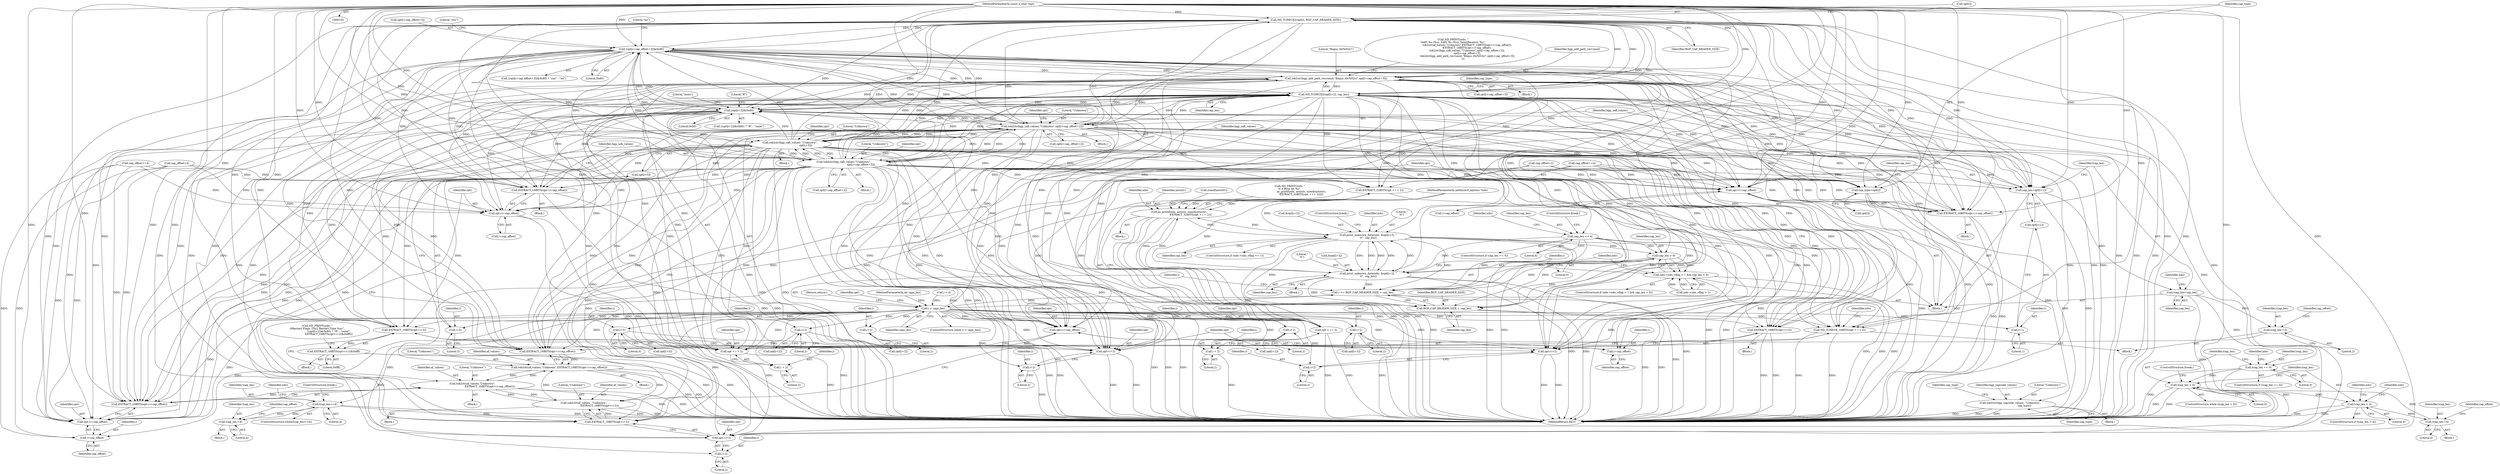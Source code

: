 digraph "0_tcpdump_86326e880d31b328a151d45348c35220baa9a1ff@array" {
"1000121" [label="(Call,ND_TCHECK2(opt[i], BGP_CAP_HEADER_SIZE))"];
"1000105" [label="(MethodParameterIn,const u_char *opt)"];
"1000286" [label="(Call,(opt[i+cap_offset+3])&0x80)"];
"1000400" [label="(Call,tok2str(bgp_add_path_recvsend,\"Bogus (0x%02x)\",opt[i+cap_offset+3]))"];
"1000154" [label="(Call,ND_TCHECK2(opt[i+2], cap_len))"];
"1000216" [label="(Call,(opt[i+2])&0x80)"];
"1000188" [label="(Call,tok2str(bgp_safi_values, \"Unknown\",\n                                      opt[i+5]))"];
"1000382" [label="(Call,tok2str(bgp_safi_values,\"Unknown\",opt[i+cap_offset+2]))"];
"1000267" [label="(Call,tok2str(bgp_safi_values,\"Unknown\",\n                                          opt[i+cap_offset+2]))"];
"1000121" [label="(Call,ND_TCHECK2(opt[i], BGP_CAP_HEADER_SIZE))"];
"1000131" [label="(Call,cap_len=opt[i+1])"];
"1000126" [label="(Call,cap_type=opt[i])"];
"1000147" [label="(Call,tok2str(bgp_capcode_values, \"Unknown\",\n                                  cap_type))"];
"1000138" [label="(Call,tcap_len=cap_len)"];
"1000233" [label="(Call,tcap_len-=2)"];
"1000240" [label="(Call,tcap_len>=4)"];
"1000297" [label="(Call,tcap_len-=4)"];
"1000335" [label="(Call,tcap_len == 0)"];
"1000345" [label="(Call,tcap_len > 0)"];
"1000350" [label="(Call,tcap_len < 4)"];
"1000410" [label="(Call,tcap_len-=4)"];
"1000203" [label="(Call,ND_TCHECK_16BITS(opt + i + 2))"];
"1000204" [label="(Call,opt + i + 2)"];
"1000226" [label="(Call,EXTRACT_16BITS(opt+i+2))"];
"1000225" [label="(Call,EXTRACT_16BITS(opt+i+2)&0xfff)"];
"1000227" [label="(Call,opt+i+2)"];
"1000253" [label="(Call,EXTRACT_16BITS(opt+i+cap_offset))"];
"1000250" [label="(Call,tok2str(af_values,\"Unknown\",\n                                          EXTRACT_16BITS(opt+i+cap_offset)))"];
"1000171" [label="(Call,tok2str(af_values, \"Unknown\",\n                                      EXTRACT_16BITS(opt+i+2)))"];
"1000365" [label="(Call,tok2str(af_values,\"Unknown\",EXTRACT_16BITS(opt+i+cap_offset)))"];
"1000254" [label="(Call,opt+i+cap_offset)"];
"1000260" [label="(Call,EXTRACT_16BITS(opt+i+cap_offset))"];
"1000261" [label="(Call,opt+i+cap_offset)"];
"1000174" [label="(Call,EXTRACT_16BITS(opt+i+2))"];
"1000175" [label="(Call,opt+i+2)"];
"1000181" [label="(Call,EXTRACT_16BITS(opt+i+2))"];
"1000182" [label="(Call,opt+i+2)"];
"1000323" [label="(Call,EXTRACT_32BITS(opt + i + 2))"];
"1000318" [label="(Call,as_printf(ndo, astostr, sizeof(astostr),\n                            EXTRACT_32BITS(opt + i + 2)))"];
"1000430" [label="(Call,print_unknown_data(ndo, &opt[i+2], \"\n\t\t\", cap_len))"];
"1000448" [label="(Call,cap_len > 0)"];
"1000442" [label="(Call,ndo->ndo_vflag > 1 && cap_len > 0)"];
"1000452" [label="(Call,print_unknown_data(ndo, &opt[i+2], \"\n\t\t\", cap_len))"];
"1000462" [label="(Call,i += BGP_CAP_HEADER_SIZE + cap_len)"];
"1000117" [label="(Call,i < caps_len)"];
"1000135" [label="(Call,i+1)"];
"1000157" [label="(Call,i+2)"];
"1000177" [label="(Call,i+2)"];
"1000184" [label="(Call,i+2)"];
"1000193" [label="(Call,i+5)"];
"1000198" [label="(Call,i+5)"];
"1000206" [label="(Call,i + 2)"];
"1000219" [label="(Call,i+2)"];
"1000229" [label="(Call,i+2)"];
"1000256" [label="(Call,i+cap_offset)"];
"1000324" [label="(Call,opt + i + 2)"];
"1000326" [label="(Call,i + 2)"];
"1000368" [label="(Call,EXTRACT_16BITS(opt+i+cap_offset))"];
"1000369" [label="(Call,opt+i+cap_offset)"];
"1000371" [label="(Call,i+cap_offset)"];
"1000435" [label="(Call,i+2)"];
"1000457" [label="(Call,i+2)"];
"1000464" [label="(Call,BGP_CAP_HEADER_SIZE + cap_len)"];
"1000375" [label="(Call,EXTRACT_16BITS(opt+i+cap_offset))"];
"1000376" [label="(Call,opt+i+cap_offset)"];
"1000309" [label="(Call,cap_len == 4)"];
"1000227" [label="(Call,opt+i+2)"];
"1000204" [label="(Call,opt + i + 2)"];
"1000224" [label="(Literal,\"none\")"];
"1000133" [label="(Call,opt[i+1])"];
"1000400" [label="(Call,tok2str(bgp_add_path_recvsend,\"Bogus (0x%02x)\",opt[i+cap_offset+3]))"];
"1000465" [label="(Identifier,BGP_CAP_HEADER_SIZE)"];
"1000177" [label="(Call,i+2)"];
"1000241" [label="(Identifier,tcap_len)"];
"1000438" [label="(Literal,\"\n\t\t\")"];
"1000385" [label="(Call,opt[i+cap_offset+2])"];
"1000226" [label="(Call,EXTRACT_16BITS(opt+i+2))"];
"1000359" [label="(Call,ND_PRINT((ndo, \"\n\t\tAFI %s (%u), SAFI %s (%u), Send/Receive: %s\",\n                                  tok2str(af_values,\"Unknown\",EXTRACT_16BITS(opt+i+cap_offset)),\n                                  EXTRACT_16BITS(opt+i+cap_offset),\n                                  tok2str(bgp_safi_values,\"Unknown\",opt[i+cap_offset+2]),\n                                  opt[i+cap_offset+2],\n                                  tok2str(bgp_add_path_recvsend,\"Bogus (0x%02x)\",opt[i+cap_offset+3])\n                        )))"];
"1000137" [label="(Literal,1)"];
"1000279" [label="(Identifier,opt)"];
"1000443" [label="(Call,ndo->ndo_vflag > 1)"];
"1000252" [label="(Literal,\"Unknown\")"];
"1000367" [label="(Literal,\"Unknown\")"];
"1000463" [label="(Identifier,i)"];
"1000416" [label="(ControlStructure,break;)"];
"1000203" [label="(Call,ND_TCHECK_16BITS(opt + i + 2))"];
"1000118" [label="(Identifier,i)"];
"1000458" [label="(Identifier,i)"];
"1000257" [label="(Identifier,i)"];
"1000335" [label="(Call,tcap_len == 0)"];
"1000187" [label="(Block,)"];
"1000250" [label="(Call,tok2str(af_values,\"Unknown\",\n                                          EXTRACT_16BITS(opt+i+cap_offset)))"];
"1000369" [label="(Call,opt+i+cap_offset)"];
"1000442" [label="(Call,ndo->ndo_vflag > 1 && cap_len > 0)"];
"1000127" [label="(Identifier,cap_type)"];
"1000183" [label="(Identifier,opt)"];
"1000364" [label="(Block,)"];
"1000375" [label="(Call,EXTRACT_16BITS(opt+i+cap_offset))"];
"1000233" [label="(Call,tcap_len-=2)"];
"1000301" [label="(Identifier,cap_offset)"];
"1000135" [label="(Call,i+1)"];
"1000432" [label="(Call,&opt[i+2])"];
"1000473" [label="(MethodReturn,RET)"];
"1000260" [label="(Call,EXTRACT_16BITS(opt+i+cap_offset))"];
"1000139" [label="(Identifier,tcap_len)"];
"1000175" [label="(Call,opt+i+2)"];
"1000371" [label="(Call,i+cap_offset)"];
"1000298" [label="(Identifier,tcap_len)"];
"1000180" [label="(Block,)"];
"1000297" [label="(Call,tcap_len-=4)"];
"1000450" [label="(Literal,0)"];
"1000132" [label="(Identifier,cap_len)"];
"1000268" [label="(Identifier,bgp_safi_values)"];
"1000325" [label="(Identifier,opt)"];
"1000225" [label="(Call,EXTRACT_16BITS(opt+i+2)&0xfff)"];
"1000308" [label="(ControlStructure,if (cap_len == 4))"];
"1000188" [label="(Call,tok2str(bgp_safi_values, \"Unknown\",\n                                      opt[i+5]))"];
"1000172" [label="(Identifier,af_values)"];
"1000246" [label="(Identifier,ndo)"];
"1000179" [label="(Literal,2)"];
"1000181" [label="(Call,EXTRACT_16BITS(opt+i+2))"];
"1000131" [label="(Call,cap_len=opt[i+1])"];
"1000222" [label="(Literal,0x80)"];
"1000270" [label="(Call,opt[i+cap_offset+2])"];
"1000316" [label="(Block,)"];
"1000185" [label="(Identifier,i)"];
"1000199" [label="(Identifier,i)"];
"1000460" [label="(Literal,\"\n\t\t\")"];
"1000209" [label="(Call,ND_PRINT((ndo, \"\n\t\tRestart Flags: [%s], Restart Time %us\",\n                            ((opt[i+2])&0x80) ? \"R\" : \"none\",\n                            EXTRACT_16BITS(opt+i+2)&0xfff)))"];
"1000361" [label="(Identifier,ndo)"];
"1000173" [label="(Literal,\"Unknown\")"];
"1000116" [label="(ControlStructure,while (i < caps_len))"];
"1000299" [label="(Literal,4)"];
"1000258" [label="(Identifier,cap_offset)"];
"1000194" [label="(Identifier,i)"];
"1000336" [label="(Identifier,tcap_len)"];
"1000366" [label="(Identifier,af_values)"];
"1000329" [label="(ControlStructure,break;)"];
"1000324" [label="(Call,opt + i + 2)"];
"1000123" [label="(Identifier,opt)"];
"1000286" [label="(Call,(opt[i+cap_offset+3])&0x80)"];
"1000152" [label="(Identifier,cap_type)"];
"1000253" [label="(Call,EXTRACT_16BITS(opt+i+cap_offset))"];
"1000424" [label="(ControlStructure,if (ndo->ndo_vflag <= 1))"];
"1000381" [label="(Block,)"];
"1000433" [label="(Call,opt[i+2])"];
"1000119" [label="(Identifier,caps_len)"];
"1000230" [label="(Identifier,i)"];
"1000439" [label="(Identifier,cap_len)"];
"1000191" [label="(Call,opt[i+5])"];
"1000120" [label="(Block,)"];
"1000261" [label="(Call,opt+i+cap_offset)"];
"1000105" [label="(MethodParameterIn,const u_char *opt)"];
"1000162" [label="(Identifier,cap_type)"];
"1000140" [label="(Identifier,cap_len)"];
"1000198" [label="(Call,i+5)"];
"1000159" [label="(Literal,2)"];
"1000217" [label="(Call,opt[i+2])"];
"1000327" [label="(Identifier,i)"];
"1000138" [label="(Call,tcap_len=cap_len)"];
"1000157" [label="(Call,i+2)"];
"1000392" [label="(Block,)"];
"1000341" [label="(Identifier,ndo)"];
"1000410" [label="(Call,tcap_len-=4)"];
"1000229" [label="(Call,i+2)"];
"1000345" [label="(Call,tcap_len > 0)"];
"1000259" [label="(Block,)"];
"1000117" [label="(Call,i < caps_len)"];
"1000189" [label="(Identifier,bgp_safi_values)"];
"1000376" [label="(Call,opt+i+cap_offset)"];
"1000382" [label="(Call,tok2str(bgp_safi_values,\"Unknown\",opt[i+cap_offset+2]))"];
"1000384" [label="(Literal,\"Unknown\")"];
"1000235" [label="(Literal,2)"];
"1000323" [label="(Call,EXTRACT_32BITS(opt + i + 2))"];
"1000352" [label="(Literal,4)"];
"1000242" [label="(Literal,4)"];
"1000326" [label="(Call,i + 2)"];
"1000437" [label="(Literal,2)"];
"1000148" [label="(Identifier,bgp_capcode_values)"];
"1000228" [label="(Identifier,opt)"];
"1000350" [label="(Call,tcap_len < 4)"];
"1000287" [label="(Call,opt[i+cap_offset+3])"];
"1000303" [label="(ControlStructure,break;)"];
"1000412" [label="(Literal,4)"];
"1000232" [label="(Literal,0xfff)"];
"1000154" [label="(Call,ND_TCHECK2(opt[i+2], cap_len))"];
"1000300" [label="(Call,cap_offset+=4)"];
"1000448" [label="(Call,cap_len > 0)"];
"1000334" [label="(ControlStructure,if (tcap_len == 0))"];
"1000216" [label="(Call,(opt[i+2])&0x80)"];
"1000451" [label="(Block,)"];
"1000104" [label="(MethodParameterIn,netdissect_options *ndo)"];
"1000459" [label="(Literal,2)"];
"1000263" [label="(Call,i+cap_offset)"];
"1000143" [label="(Identifier,ndo)"];
"1000190" [label="(Literal,\"Unknown\")"];
"1000267" [label="(Call,tok2str(bgp_safi_values,\"Unknown\",\n                                          opt[i+cap_offset+2]))"];
"1000452" [label="(Call,print_unknown_data(ndo, &opt[i+2], \"\n\t\t\", cap_len))"];
"1000440" [label="(ControlStructure,break;)"];
"1000254" [label="(Call,opt+i+cap_offset)"];
"1000455" [label="(Call,opt[i+2])"];
"1000461" [label="(Identifier,cap_len)"];
"1000285" [label="(Call,((opt[i+cap_offset+3])&0x80) ? \"yes\" : \"no\")"];
"1000200" [label="(Literal,5)"];
"1000186" [label="(Literal,2)"];
"1000184" [label="(Call,i+2)"];
"1000411" [label="(Identifier,tcap_len)"];
"1000309" [label="(Call,cap_len == 4)"];
"1000435" [label="(Call,i+2)"];
"1000383" [label="(Identifier,bgp_safi_values)"];
"1000195" [label="(Literal,5)"];
"1000155" [label="(Call,opt[i+2])"];
"1000337" [label="(Literal,0)"];
"1000377" [label="(Identifier,opt)"];
"1000269" [label="(Literal,\"Unknown\")"];
"1000266" [label="(Block,)"];
"1000240" [label="(Call,tcap_len>=4)"];
"1000344" [label="(ControlStructure,while (tcap_len > 0))"];
"1000234" [label="(Identifier,tcap_len)"];
"1000211" [label="(Identifier,ndo)"];
"1000441" [label="(ControlStructure,if (ndo->ndo_vflag > 1 && cap_len > 0))"];
"1000315" [label="(Identifier,ndo)"];
"1000197" [label="(Identifier,opt)"];
"1000126" [label="(Call,cap_type=opt[i])"];
"1000374" [label="(Block,)"];
"1000318" [label="(Call,as_printf(ndo, astostr, sizeof(astostr),\n                            EXTRACT_32BITS(opt + i + 2)))"];
"1000176" [label="(Identifier,opt)"];
"1000431" [label="(Identifier,ndo)"];
"1000170" [label="(Block,)"];
"1000146" [label="(Block,)"];
"1000121" [label="(Call,ND_TCHECK2(opt[i], BGP_CAP_HEADER_SIZE))"];
"1000351" [label="(Identifier,tcap_len)"];
"1000346" [label="(Identifier,tcap_len)"];
"1000158" [label="(Identifier,i)"];
"1000196" [label="(Call,opt[i+5])"];
"1000349" [label="(ControlStructure,if (tcap_len < 4))"];
"1000149" [label="(Literal,\"Unknown\")"];
"1000163" [label="(Block,)"];
"1000223" [label="(Literal,\"R\")"];
"1000365" [label="(Call,tok2str(af_values,\"Unknown\",EXTRACT_16BITS(opt+i+cap_offset)))"];
"1000122" [label="(Call,opt[i])"];
"1000401" [label="(Identifier,bgp_add_path_recvsend)"];
"1000467" [label="(Return,return;)"];
"1000394" [label="(Identifier,opt)"];
"1000147" [label="(Call,tok2str(bgp_capcode_values, \"Unknown\",\n                                  cap_type))"];
"1000193" [label="(Call,i+5)"];
"1000449" [label="(Identifier,cap_len)"];
"1000207" [label="(Identifier,i)"];
"1000347" [label="(Literal,0)"];
"1000414" [label="(Identifier,cap_offset)"];
"1000262" [label="(Identifier,opt)"];
"1000320" [label="(Identifier,astostr)"];
"1000255" [label="(Identifier,opt)"];
"1000294" [label="(Literal,0x80)"];
"1000464" [label="(Call,BGP_CAP_HEADER_SIZE + cap_len)"];
"1000378" [label="(Call,i+cap_offset)"];
"1000239" [label="(ControlStructure,while(tcap_len>=4))"];
"1000128" [label="(Call,opt[i])"];
"1000348" [label="(Block,)"];
"1000321" [label="(Call,sizeof(astostr))"];
"1000372" [label="(Identifier,i)"];
"1000220" [label="(Identifier,i)"];
"1000150" [label="(Identifier,cap_type)"];
"1000454" [label="(Call,&opt[i+2])"];
"1000313" [label="(Call,ND_PRINT((ndo, \"\n\t\t 4 Byte AS %s\",\n                            as_printf(ndo, astostr, sizeof(astostr),\n                            EXTRACT_32BITS(opt + i + 2)))))"];
"1000436" [label="(Identifier,i)"];
"1000368" [label="(Call,EXTRACT_16BITS(opt+i+cap_offset))"];
"1000295" [label="(Literal,\"yes\")"];
"1000296" [label="(Literal,\"no\")"];
"1000125" [label="(Identifier,BGP_CAP_HEADER_SIZE)"];
"1000182" [label="(Call,opt+i+2)"];
"1000174" [label="(Call,EXTRACT_16BITS(opt+i+2))"];
"1000251" [label="(Identifier,af_values)"];
"1000256" [label="(Call,i+cap_offset)"];
"1000453" [label="(Identifier,ndo)"];
"1000219" [label="(Call,i+2)"];
"1000171" [label="(Call,tok2str(af_values, \"Unknown\",\n                                      EXTRACT_16BITS(opt+i+2)))"];
"1000214" [label="(Block,)"];
"1000311" [label="(Literal,4)"];
"1000457" [label="(Call,i+2)"];
"1000178" [label="(Identifier,i)"];
"1000205" [label="(Identifier,opt)"];
"1000402" [label="(Literal,\"Bogus (0x%02x)\")"];
"1000236" [label="(Call,cap_offset=4)"];
"1000328" [label="(Literal,2)"];
"1000249" [label="(Block,)"];
"1000466" [label="(Identifier,cap_len)"];
"1000370" [label="(Identifier,opt)"];
"1000413" [label="(Call,cap_offset+=4)"];
"1000106" [label="(MethodParameterIn,int caps_len)"];
"1000356" [label="(Identifier,ndo)"];
"1000221" [label="(Literal,2)"];
"1000231" [label="(Literal,2)"];
"1000373" [label="(Identifier,cap_offset)"];
"1000215" [label="(Call,((opt[i+2])&0x80) ? \"R\" : \"none\")"];
"1000237" [label="(Identifier,cap_offset)"];
"1000206" [label="(Call,i + 2)"];
"1000319" [label="(Identifier,ndo)"];
"1000331" [label="(Call,cap_offset=2)"];
"1000113" [label="(Call,i = 0)"];
"1000243" [label="(Block,)"];
"1000430" [label="(Call,print_unknown_data(ndo, &opt[i+2], \"\n\t\t\", cap_len))"];
"1000208" [label="(Literal,2)"];
"1000160" [label="(Identifier,cap_len)"];
"1000462" [label="(Call,i += BGP_CAP_HEADER_SIZE + cap_len)"];
"1000403" [label="(Call,opt[i+cap_offset+3])"];
"1000310" [label="(Identifier,cap_len)"];
"1000136" [label="(Identifier,i)"];
"1000121" -> "1000120"  [label="AST: "];
"1000121" -> "1000125"  [label="CFG: "];
"1000122" -> "1000121"  [label="AST: "];
"1000125" -> "1000121"  [label="AST: "];
"1000127" -> "1000121"  [label="CFG: "];
"1000121" -> "1000473"  [label="DDG: "];
"1000121" -> "1000473"  [label="DDG: "];
"1000105" -> "1000121"  [label="DDG: "];
"1000286" -> "1000121"  [label="DDG: "];
"1000154" -> "1000121"  [label="DDG: "];
"1000400" -> "1000121"  [label="DDG: "];
"1000188" -> "1000121"  [label="DDG: "];
"1000267" -> "1000121"  [label="DDG: "];
"1000382" -> "1000121"  [label="DDG: "];
"1000216" -> "1000121"  [label="DDG: "];
"1000121" -> "1000126"  [label="DDG: "];
"1000121" -> "1000131"  [label="DDG: "];
"1000121" -> "1000154"  [label="DDG: "];
"1000121" -> "1000203"  [label="DDG: "];
"1000121" -> "1000204"  [label="DDG: "];
"1000121" -> "1000216"  [label="DDG: "];
"1000121" -> "1000226"  [label="DDG: "];
"1000121" -> "1000227"  [label="DDG: "];
"1000121" -> "1000253"  [label="DDG: "];
"1000121" -> "1000254"  [label="DDG: "];
"1000121" -> "1000260"  [label="DDG: "];
"1000121" -> "1000261"  [label="DDG: "];
"1000121" -> "1000267"  [label="DDG: "];
"1000121" -> "1000286"  [label="DDG: "];
"1000121" -> "1000368"  [label="DDG: "];
"1000121" -> "1000369"  [label="DDG: "];
"1000121" -> "1000375"  [label="DDG: "];
"1000121" -> "1000376"  [label="DDG: "];
"1000121" -> "1000382"  [label="DDG: "];
"1000121" -> "1000400"  [label="DDG: "];
"1000121" -> "1000462"  [label="DDG: "];
"1000121" -> "1000464"  [label="DDG: "];
"1000105" -> "1000103"  [label="AST: "];
"1000105" -> "1000473"  [label="DDG: "];
"1000105" -> "1000126"  [label="DDG: "];
"1000105" -> "1000131"  [label="DDG: "];
"1000105" -> "1000154"  [label="DDG: "];
"1000105" -> "1000174"  [label="DDG: "];
"1000105" -> "1000175"  [label="DDG: "];
"1000105" -> "1000181"  [label="DDG: "];
"1000105" -> "1000182"  [label="DDG: "];
"1000105" -> "1000188"  [label="DDG: "];
"1000105" -> "1000203"  [label="DDG: "];
"1000105" -> "1000204"  [label="DDG: "];
"1000105" -> "1000216"  [label="DDG: "];
"1000105" -> "1000226"  [label="DDG: "];
"1000105" -> "1000227"  [label="DDG: "];
"1000105" -> "1000253"  [label="DDG: "];
"1000105" -> "1000254"  [label="DDG: "];
"1000105" -> "1000260"  [label="DDG: "];
"1000105" -> "1000261"  [label="DDG: "];
"1000105" -> "1000267"  [label="DDG: "];
"1000105" -> "1000286"  [label="DDG: "];
"1000105" -> "1000323"  [label="DDG: "];
"1000105" -> "1000324"  [label="DDG: "];
"1000105" -> "1000368"  [label="DDG: "];
"1000105" -> "1000369"  [label="DDG: "];
"1000105" -> "1000375"  [label="DDG: "];
"1000105" -> "1000376"  [label="DDG: "];
"1000105" -> "1000382"  [label="DDG: "];
"1000105" -> "1000400"  [label="DDG: "];
"1000286" -> "1000285"  [label="AST: "];
"1000286" -> "1000294"  [label="CFG: "];
"1000287" -> "1000286"  [label="AST: "];
"1000294" -> "1000286"  [label="AST: "];
"1000295" -> "1000286"  [label="CFG: "];
"1000296" -> "1000286"  [label="CFG: "];
"1000286" -> "1000473"  [label="DDG: "];
"1000286" -> "1000126"  [label="DDG: "];
"1000286" -> "1000131"  [label="DDG: "];
"1000286" -> "1000154"  [label="DDG: "];
"1000286" -> "1000174"  [label="DDG: "];
"1000286" -> "1000175"  [label="DDG: "];
"1000286" -> "1000181"  [label="DDG: "];
"1000286" -> "1000182"  [label="DDG: "];
"1000286" -> "1000188"  [label="DDG: "];
"1000286" -> "1000203"  [label="DDG: "];
"1000286" -> "1000204"  [label="DDG: "];
"1000286" -> "1000216"  [label="DDG: "];
"1000286" -> "1000226"  [label="DDG: "];
"1000286" -> "1000227"  [label="DDG: "];
"1000286" -> "1000253"  [label="DDG: "];
"1000286" -> "1000254"  [label="DDG: "];
"1000286" -> "1000260"  [label="DDG: "];
"1000286" -> "1000261"  [label="DDG: "];
"1000286" -> "1000267"  [label="DDG: "];
"1000400" -> "1000286"  [label="DDG: "];
"1000216" -> "1000286"  [label="DDG: "];
"1000188" -> "1000286"  [label="DDG: "];
"1000267" -> "1000286"  [label="DDG: "];
"1000382" -> "1000286"  [label="DDG: "];
"1000154" -> "1000286"  [label="DDG: "];
"1000286" -> "1000323"  [label="DDG: "];
"1000286" -> "1000324"  [label="DDG: "];
"1000286" -> "1000368"  [label="DDG: "];
"1000286" -> "1000369"  [label="DDG: "];
"1000286" -> "1000375"  [label="DDG: "];
"1000286" -> "1000376"  [label="DDG: "];
"1000286" -> "1000382"  [label="DDG: "];
"1000286" -> "1000400"  [label="DDG: "];
"1000400" -> "1000392"  [label="AST: "];
"1000400" -> "1000403"  [label="CFG: "];
"1000401" -> "1000400"  [label="AST: "];
"1000402" -> "1000400"  [label="AST: "];
"1000403" -> "1000400"  [label="AST: "];
"1000359" -> "1000400"  [label="CFG: "];
"1000400" -> "1000473"  [label="DDG: "];
"1000400" -> "1000473"  [label="DDG: "];
"1000400" -> "1000473"  [label="DDG: "];
"1000400" -> "1000126"  [label="DDG: "];
"1000400" -> "1000131"  [label="DDG: "];
"1000400" -> "1000154"  [label="DDG: "];
"1000400" -> "1000174"  [label="DDG: "];
"1000400" -> "1000175"  [label="DDG: "];
"1000400" -> "1000181"  [label="DDG: "];
"1000400" -> "1000182"  [label="DDG: "];
"1000400" -> "1000188"  [label="DDG: "];
"1000400" -> "1000203"  [label="DDG: "];
"1000400" -> "1000204"  [label="DDG: "];
"1000400" -> "1000216"  [label="DDG: "];
"1000400" -> "1000226"  [label="DDG: "];
"1000400" -> "1000227"  [label="DDG: "];
"1000400" -> "1000253"  [label="DDG: "];
"1000400" -> "1000254"  [label="DDG: "];
"1000400" -> "1000260"  [label="DDG: "];
"1000400" -> "1000261"  [label="DDG: "];
"1000400" -> "1000267"  [label="DDG: "];
"1000400" -> "1000323"  [label="DDG: "];
"1000400" -> "1000324"  [label="DDG: "];
"1000400" -> "1000368"  [label="DDG: "];
"1000400" -> "1000369"  [label="DDG: "];
"1000400" -> "1000375"  [label="DDG: "];
"1000400" -> "1000376"  [label="DDG: "];
"1000400" -> "1000382"  [label="DDG: "];
"1000154" -> "1000400"  [label="DDG: "];
"1000188" -> "1000400"  [label="DDG: "];
"1000267" -> "1000400"  [label="DDG: "];
"1000382" -> "1000400"  [label="DDG: "];
"1000216" -> "1000400"  [label="DDG: "];
"1000154" -> "1000120"  [label="AST: "];
"1000154" -> "1000160"  [label="CFG: "];
"1000155" -> "1000154"  [label="AST: "];
"1000160" -> "1000154"  [label="AST: "];
"1000162" -> "1000154"  [label="CFG: "];
"1000154" -> "1000473"  [label="DDG: "];
"1000154" -> "1000473"  [label="DDG: "];
"1000154" -> "1000473"  [label="DDG: "];
"1000154" -> "1000126"  [label="DDG: "];
"1000154" -> "1000131"  [label="DDG: "];
"1000216" -> "1000154"  [label="DDG: "];
"1000188" -> "1000154"  [label="DDG: "];
"1000267" -> "1000154"  [label="DDG: "];
"1000382" -> "1000154"  [label="DDG: "];
"1000131" -> "1000154"  [label="DDG: "];
"1000154" -> "1000174"  [label="DDG: "];
"1000154" -> "1000175"  [label="DDG: "];
"1000154" -> "1000181"  [label="DDG: "];
"1000154" -> "1000182"  [label="DDG: "];
"1000154" -> "1000188"  [label="DDG: "];
"1000154" -> "1000203"  [label="DDG: "];
"1000154" -> "1000204"  [label="DDG: "];
"1000154" -> "1000216"  [label="DDG: "];
"1000154" -> "1000226"  [label="DDG: "];
"1000154" -> "1000227"  [label="DDG: "];
"1000154" -> "1000253"  [label="DDG: "];
"1000154" -> "1000254"  [label="DDG: "];
"1000154" -> "1000260"  [label="DDG: "];
"1000154" -> "1000261"  [label="DDG: "];
"1000154" -> "1000267"  [label="DDG: "];
"1000154" -> "1000309"  [label="DDG: "];
"1000154" -> "1000323"  [label="DDG: "];
"1000154" -> "1000324"  [label="DDG: "];
"1000154" -> "1000368"  [label="DDG: "];
"1000154" -> "1000369"  [label="DDG: "];
"1000154" -> "1000375"  [label="DDG: "];
"1000154" -> "1000376"  [label="DDG: "];
"1000154" -> "1000382"  [label="DDG: "];
"1000154" -> "1000430"  [label="DDG: "];
"1000154" -> "1000448"  [label="DDG: "];
"1000154" -> "1000452"  [label="DDG: "];
"1000154" -> "1000462"  [label="DDG: "];
"1000154" -> "1000464"  [label="DDG: "];
"1000216" -> "1000215"  [label="AST: "];
"1000216" -> "1000222"  [label="CFG: "];
"1000217" -> "1000216"  [label="AST: "];
"1000222" -> "1000216"  [label="AST: "];
"1000223" -> "1000216"  [label="CFG: "];
"1000224" -> "1000216"  [label="CFG: "];
"1000216" -> "1000473"  [label="DDG: "];
"1000216" -> "1000131"  [label="DDG: "];
"1000216" -> "1000203"  [label="DDG: "];
"1000216" -> "1000204"  [label="DDG: "];
"1000188" -> "1000216"  [label="DDG: "];
"1000267" -> "1000216"  [label="DDG: "];
"1000382" -> "1000216"  [label="DDG: "];
"1000216" -> "1000226"  [label="DDG: "];
"1000216" -> "1000227"  [label="DDG: "];
"1000216" -> "1000253"  [label="DDG: "];
"1000216" -> "1000254"  [label="DDG: "];
"1000216" -> "1000260"  [label="DDG: "];
"1000216" -> "1000261"  [label="DDG: "];
"1000216" -> "1000267"  [label="DDG: "];
"1000216" -> "1000368"  [label="DDG: "];
"1000216" -> "1000369"  [label="DDG: "];
"1000216" -> "1000375"  [label="DDG: "];
"1000216" -> "1000376"  [label="DDG: "];
"1000216" -> "1000382"  [label="DDG: "];
"1000188" -> "1000187"  [label="AST: "];
"1000188" -> "1000191"  [label="CFG: "];
"1000189" -> "1000188"  [label="AST: "];
"1000190" -> "1000188"  [label="AST: "];
"1000191" -> "1000188"  [label="AST: "];
"1000197" -> "1000188"  [label="CFG: "];
"1000188" -> "1000473"  [label="DDG: "];
"1000188" -> "1000473"  [label="DDG: "];
"1000188" -> "1000473"  [label="DDG: "];
"1000188" -> "1000126"  [label="DDG: "];
"1000188" -> "1000131"  [label="DDG: "];
"1000188" -> "1000174"  [label="DDG: "];
"1000188" -> "1000175"  [label="DDG: "];
"1000188" -> "1000181"  [label="DDG: "];
"1000188" -> "1000182"  [label="DDG: "];
"1000382" -> "1000188"  [label="DDG: "];
"1000382" -> "1000188"  [label="DDG: "];
"1000267" -> "1000188"  [label="DDG: "];
"1000267" -> "1000188"  [label="DDG: "];
"1000188" -> "1000203"  [label="DDG: "];
"1000188" -> "1000204"  [label="DDG: "];
"1000188" -> "1000226"  [label="DDG: "];
"1000188" -> "1000227"  [label="DDG: "];
"1000188" -> "1000253"  [label="DDG: "];
"1000188" -> "1000254"  [label="DDG: "];
"1000188" -> "1000260"  [label="DDG: "];
"1000188" -> "1000261"  [label="DDG: "];
"1000188" -> "1000267"  [label="DDG: "];
"1000188" -> "1000267"  [label="DDG: "];
"1000188" -> "1000323"  [label="DDG: "];
"1000188" -> "1000324"  [label="DDG: "];
"1000188" -> "1000368"  [label="DDG: "];
"1000188" -> "1000369"  [label="DDG: "];
"1000188" -> "1000375"  [label="DDG: "];
"1000188" -> "1000376"  [label="DDG: "];
"1000188" -> "1000382"  [label="DDG: "];
"1000188" -> "1000382"  [label="DDG: "];
"1000382" -> "1000381"  [label="AST: "];
"1000382" -> "1000385"  [label="CFG: "];
"1000383" -> "1000382"  [label="AST: "];
"1000384" -> "1000382"  [label="AST: "];
"1000385" -> "1000382"  [label="AST: "];
"1000394" -> "1000382"  [label="CFG: "];
"1000382" -> "1000473"  [label="DDG: "];
"1000382" -> "1000473"  [label="DDG: "];
"1000382" -> "1000473"  [label="DDG: "];
"1000382" -> "1000126"  [label="DDG: "];
"1000382" -> "1000131"  [label="DDG: "];
"1000382" -> "1000174"  [label="DDG: "];
"1000382" -> "1000175"  [label="DDG: "];
"1000382" -> "1000181"  [label="DDG: "];
"1000382" -> "1000182"  [label="DDG: "];
"1000382" -> "1000203"  [label="DDG: "];
"1000382" -> "1000204"  [label="DDG: "];
"1000382" -> "1000226"  [label="DDG: "];
"1000382" -> "1000227"  [label="DDG: "];
"1000382" -> "1000253"  [label="DDG: "];
"1000382" -> "1000254"  [label="DDG: "];
"1000382" -> "1000260"  [label="DDG: "];
"1000382" -> "1000261"  [label="DDG: "];
"1000382" -> "1000267"  [label="DDG: "];
"1000382" -> "1000267"  [label="DDG: "];
"1000382" -> "1000323"  [label="DDG: "];
"1000382" -> "1000324"  [label="DDG: "];
"1000382" -> "1000368"  [label="DDG: "];
"1000382" -> "1000369"  [label="DDG: "];
"1000382" -> "1000375"  [label="DDG: "];
"1000382" -> "1000376"  [label="DDG: "];
"1000267" -> "1000382"  [label="DDG: "];
"1000267" -> "1000382"  [label="DDG: "];
"1000267" -> "1000266"  [label="AST: "];
"1000267" -> "1000270"  [label="CFG: "];
"1000268" -> "1000267"  [label="AST: "];
"1000269" -> "1000267"  [label="AST: "];
"1000270" -> "1000267"  [label="AST: "];
"1000279" -> "1000267"  [label="CFG: "];
"1000267" -> "1000473"  [label="DDG: "];
"1000267" -> "1000473"  [label="DDG: "];
"1000267" -> "1000473"  [label="DDG: "];
"1000267" -> "1000126"  [label="DDG: "];
"1000267" -> "1000131"  [label="DDG: "];
"1000267" -> "1000174"  [label="DDG: "];
"1000267" -> "1000175"  [label="DDG: "];
"1000267" -> "1000181"  [label="DDG: "];
"1000267" -> "1000182"  [label="DDG: "];
"1000267" -> "1000203"  [label="DDG: "];
"1000267" -> "1000204"  [label="DDG: "];
"1000267" -> "1000226"  [label="DDG: "];
"1000267" -> "1000227"  [label="DDG: "];
"1000267" -> "1000253"  [label="DDG: "];
"1000267" -> "1000254"  [label="DDG: "];
"1000267" -> "1000260"  [label="DDG: "];
"1000267" -> "1000261"  [label="DDG: "];
"1000267" -> "1000323"  [label="DDG: "];
"1000267" -> "1000324"  [label="DDG: "];
"1000267" -> "1000368"  [label="DDG: "];
"1000267" -> "1000369"  [label="DDG: "];
"1000267" -> "1000375"  [label="DDG: "];
"1000267" -> "1000376"  [label="DDG: "];
"1000131" -> "1000120"  [label="AST: "];
"1000131" -> "1000133"  [label="CFG: "];
"1000132" -> "1000131"  [label="AST: "];
"1000133" -> "1000131"  [label="AST: "];
"1000139" -> "1000131"  [label="CFG: "];
"1000131" -> "1000473"  [label="DDG: "];
"1000131" -> "1000138"  [label="DDG: "];
"1000126" -> "1000120"  [label="AST: "];
"1000126" -> "1000128"  [label="CFG: "];
"1000127" -> "1000126"  [label="AST: "];
"1000128" -> "1000126"  [label="AST: "];
"1000132" -> "1000126"  [label="CFG: "];
"1000126" -> "1000473"  [label="DDG: "];
"1000126" -> "1000147"  [label="DDG: "];
"1000147" -> "1000146"  [label="AST: "];
"1000147" -> "1000150"  [label="CFG: "];
"1000148" -> "1000147"  [label="AST: "];
"1000149" -> "1000147"  [label="AST: "];
"1000150" -> "1000147"  [label="AST: "];
"1000152" -> "1000147"  [label="CFG: "];
"1000147" -> "1000473"  [label="DDG: "];
"1000147" -> "1000473"  [label="DDG: "];
"1000147" -> "1000473"  [label="DDG: "];
"1000138" -> "1000120"  [label="AST: "];
"1000138" -> "1000140"  [label="CFG: "];
"1000139" -> "1000138"  [label="AST: "];
"1000140" -> "1000138"  [label="AST: "];
"1000143" -> "1000138"  [label="CFG: "];
"1000138" -> "1000473"  [label="DDG: "];
"1000138" -> "1000233"  [label="DDG: "];
"1000138" -> "1000335"  [label="DDG: "];
"1000233" -> "1000163"  [label="AST: "];
"1000233" -> "1000235"  [label="CFG: "];
"1000234" -> "1000233"  [label="AST: "];
"1000235" -> "1000233"  [label="AST: "];
"1000237" -> "1000233"  [label="CFG: "];
"1000233" -> "1000240"  [label="DDG: "];
"1000240" -> "1000239"  [label="AST: "];
"1000240" -> "1000242"  [label="CFG: "];
"1000241" -> "1000240"  [label="AST: "];
"1000242" -> "1000240"  [label="AST: "];
"1000246" -> "1000240"  [label="CFG: "];
"1000303" -> "1000240"  [label="CFG: "];
"1000240" -> "1000473"  [label="DDG: "];
"1000240" -> "1000473"  [label="DDG: "];
"1000297" -> "1000240"  [label="DDG: "];
"1000240" -> "1000297"  [label="DDG: "];
"1000297" -> "1000243"  [label="AST: "];
"1000297" -> "1000299"  [label="CFG: "];
"1000298" -> "1000297"  [label="AST: "];
"1000299" -> "1000297"  [label="AST: "];
"1000301" -> "1000297"  [label="CFG: "];
"1000335" -> "1000334"  [label="AST: "];
"1000335" -> "1000337"  [label="CFG: "];
"1000336" -> "1000335"  [label="AST: "];
"1000337" -> "1000335"  [label="AST: "];
"1000341" -> "1000335"  [label="CFG: "];
"1000346" -> "1000335"  [label="CFG: "];
"1000335" -> "1000473"  [label="DDG: "];
"1000335" -> "1000473"  [label="DDG: "];
"1000335" -> "1000345"  [label="DDG: "];
"1000345" -> "1000344"  [label="AST: "];
"1000345" -> "1000347"  [label="CFG: "];
"1000346" -> "1000345"  [label="AST: "];
"1000347" -> "1000345"  [label="AST: "];
"1000351" -> "1000345"  [label="CFG: "];
"1000416" -> "1000345"  [label="CFG: "];
"1000345" -> "1000473"  [label="DDG: "];
"1000345" -> "1000473"  [label="DDG: "];
"1000410" -> "1000345"  [label="DDG: "];
"1000345" -> "1000350"  [label="DDG: "];
"1000350" -> "1000349"  [label="AST: "];
"1000350" -> "1000352"  [label="CFG: "];
"1000351" -> "1000350"  [label="AST: "];
"1000352" -> "1000350"  [label="AST: "];
"1000356" -> "1000350"  [label="CFG: "];
"1000361" -> "1000350"  [label="CFG: "];
"1000350" -> "1000473"  [label="DDG: "];
"1000350" -> "1000473"  [label="DDG: "];
"1000350" -> "1000410"  [label="DDG: "];
"1000410" -> "1000348"  [label="AST: "];
"1000410" -> "1000412"  [label="CFG: "];
"1000411" -> "1000410"  [label="AST: "];
"1000412" -> "1000410"  [label="AST: "];
"1000414" -> "1000410"  [label="CFG: "];
"1000203" -> "1000163"  [label="AST: "];
"1000203" -> "1000204"  [label="CFG: "];
"1000204" -> "1000203"  [label="AST: "];
"1000211" -> "1000203"  [label="CFG: "];
"1000203" -> "1000473"  [label="DDG: "];
"1000203" -> "1000473"  [label="DDG: "];
"1000117" -> "1000203"  [label="DDG: "];
"1000204" -> "1000206"  [label="CFG: "];
"1000205" -> "1000204"  [label="AST: "];
"1000206" -> "1000204"  [label="AST: "];
"1000204" -> "1000473"  [label="DDG: "];
"1000117" -> "1000204"  [label="DDG: "];
"1000226" -> "1000225"  [label="AST: "];
"1000226" -> "1000227"  [label="CFG: "];
"1000227" -> "1000226"  [label="AST: "];
"1000232" -> "1000226"  [label="CFG: "];
"1000226" -> "1000473"  [label="DDG: "];
"1000226" -> "1000225"  [label="DDG: "];
"1000117" -> "1000226"  [label="DDG: "];
"1000225" -> "1000214"  [label="AST: "];
"1000225" -> "1000232"  [label="CFG: "];
"1000232" -> "1000225"  [label="AST: "];
"1000209" -> "1000225"  [label="CFG: "];
"1000225" -> "1000473"  [label="DDG: "];
"1000225" -> "1000473"  [label="DDG: "];
"1000227" -> "1000229"  [label="CFG: "];
"1000228" -> "1000227"  [label="AST: "];
"1000229" -> "1000227"  [label="AST: "];
"1000227" -> "1000473"  [label="DDG: "];
"1000227" -> "1000473"  [label="DDG: "];
"1000117" -> "1000227"  [label="DDG: "];
"1000253" -> "1000250"  [label="AST: "];
"1000253" -> "1000254"  [label="CFG: "];
"1000254" -> "1000253"  [label="AST: "];
"1000250" -> "1000253"  [label="CFG: "];
"1000253" -> "1000250"  [label="DDG: "];
"1000117" -> "1000253"  [label="DDG: "];
"1000236" -> "1000253"  [label="DDG: "];
"1000300" -> "1000253"  [label="DDG: "];
"1000250" -> "1000249"  [label="AST: "];
"1000251" -> "1000250"  [label="AST: "];
"1000252" -> "1000250"  [label="AST: "];
"1000262" -> "1000250"  [label="CFG: "];
"1000250" -> "1000473"  [label="DDG: "];
"1000250" -> "1000473"  [label="DDG: "];
"1000250" -> "1000171"  [label="DDG: "];
"1000171" -> "1000250"  [label="DDG: "];
"1000365" -> "1000250"  [label="DDG: "];
"1000250" -> "1000365"  [label="DDG: "];
"1000171" -> "1000170"  [label="AST: "];
"1000171" -> "1000174"  [label="CFG: "];
"1000172" -> "1000171"  [label="AST: "];
"1000173" -> "1000171"  [label="AST: "];
"1000174" -> "1000171"  [label="AST: "];
"1000183" -> "1000171"  [label="CFG: "];
"1000171" -> "1000473"  [label="DDG: "];
"1000171" -> "1000473"  [label="DDG: "];
"1000365" -> "1000171"  [label="DDG: "];
"1000174" -> "1000171"  [label="DDG: "];
"1000171" -> "1000365"  [label="DDG: "];
"1000365" -> "1000364"  [label="AST: "];
"1000365" -> "1000368"  [label="CFG: "];
"1000366" -> "1000365"  [label="AST: "];
"1000367" -> "1000365"  [label="AST: "];
"1000368" -> "1000365"  [label="AST: "];
"1000377" -> "1000365"  [label="CFG: "];
"1000365" -> "1000473"  [label="DDG: "];
"1000365" -> "1000473"  [label="DDG: "];
"1000368" -> "1000365"  [label="DDG: "];
"1000254" -> "1000256"  [label="CFG: "];
"1000255" -> "1000254"  [label="AST: "];
"1000256" -> "1000254"  [label="AST: "];
"1000117" -> "1000254"  [label="DDG: "];
"1000236" -> "1000254"  [label="DDG: "];
"1000300" -> "1000254"  [label="DDG: "];
"1000260" -> "1000259"  [label="AST: "];
"1000260" -> "1000261"  [label="CFG: "];
"1000261" -> "1000260"  [label="AST: "];
"1000268" -> "1000260"  [label="CFG: "];
"1000260" -> "1000473"  [label="DDG: "];
"1000260" -> "1000473"  [label="DDG: "];
"1000236" -> "1000260"  [label="DDG: "];
"1000300" -> "1000260"  [label="DDG: "];
"1000261" -> "1000263"  [label="CFG: "];
"1000262" -> "1000261"  [label="AST: "];
"1000263" -> "1000261"  [label="AST: "];
"1000261" -> "1000473"  [label="DDG: "];
"1000261" -> "1000473"  [label="DDG: "];
"1000236" -> "1000261"  [label="DDG: "];
"1000300" -> "1000261"  [label="DDG: "];
"1000174" -> "1000175"  [label="CFG: "];
"1000175" -> "1000174"  [label="AST: "];
"1000117" -> "1000174"  [label="DDG: "];
"1000175" -> "1000177"  [label="CFG: "];
"1000176" -> "1000175"  [label="AST: "];
"1000177" -> "1000175"  [label="AST: "];
"1000117" -> "1000175"  [label="DDG: "];
"1000181" -> "1000180"  [label="AST: "];
"1000181" -> "1000182"  [label="CFG: "];
"1000182" -> "1000181"  [label="AST: "];
"1000189" -> "1000181"  [label="CFG: "];
"1000181" -> "1000473"  [label="DDG: "];
"1000181" -> "1000473"  [label="DDG: "];
"1000117" -> "1000181"  [label="DDG: "];
"1000182" -> "1000184"  [label="CFG: "];
"1000183" -> "1000182"  [label="AST: "];
"1000184" -> "1000182"  [label="AST: "];
"1000182" -> "1000473"  [label="DDG: "];
"1000182" -> "1000473"  [label="DDG: "];
"1000117" -> "1000182"  [label="DDG: "];
"1000323" -> "1000318"  [label="AST: "];
"1000323" -> "1000324"  [label="CFG: "];
"1000324" -> "1000323"  [label="AST: "];
"1000318" -> "1000323"  [label="CFG: "];
"1000323" -> "1000473"  [label="DDG: "];
"1000323" -> "1000318"  [label="DDG: "];
"1000117" -> "1000323"  [label="DDG: "];
"1000318" -> "1000316"  [label="AST: "];
"1000319" -> "1000318"  [label="AST: "];
"1000320" -> "1000318"  [label="AST: "];
"1000321" -> "1000318"  [label="AST: "];
"1000313" -> "1000318"  [label="CFG: "];
"1000318" -> "1000473"  [label="DDG: "];
"1000318" -> "1000473"  [label="DDG: "];
"1000318" -> "1000473"  [label="DDG: "];
"1000318" -> "1000473"  [label="DDG: "];
"1000430" -> "1000318"  [label="DDG: "];
"1000452" -> "1000318"  [label="DDG: "];
"1000104" -> "1000318"  [label="DDG: "];
"1000318" -> "1000430"  [label="DDG: "];
"1000318" -> "1000452"  [label="DDG: "];
"1000430" -> "1000424"  [label="AST: "];
"1000430" -> "1000439"  [label="CFG: "];
"1000431" -> "1000430"  [label="AST: "];
"1000432" -> "1000430"  [label="AST: "];
"1000438" -> "1000430"  [label="AST: "];
"1000439" -> "1000430"  [label="AST: "];
"1000440" -> "1000430"  [label="CFG: "];
"1000430" -> "1000473"  [label="DDG: "];
"1000430" -> "1000473"  [label="DDG: "];
"1000430" -> "1000473"  [label="DDG: "];
"1000430" -> "1000473"  [label="DDG: "];
"1000452" -> "1000430"  [label="DDG: "];
"1000452" -> "1000430"  [label="DDG: "];
"1000104" -> "1000430"  [label="DDG: "];
"1000430" -> "1000448"  [label="DDG: "];
"1000430" -> "1000452"  [label="DDG: "];
"1000430" -> "1000452"  [label="DDG: "];
"1000430" -> "1000452"  [label="DDG: "];
"1000430" -> "1000462"  [label="DDG: "];
"1000430" -> "1000464"  [label="DDG: "];
"1000448" -> "1000442"  [label="AST: "];
"1000448" -> "1000450"  [label="CFG: "];
"1000449" -> "1000448"  [label="AST: "];
"1000450" -> "1000448"  [label="AST: "];
"1000442" -> "1000448"  [label="CFG: "];
"1000448" -> "1000442"  [label="DDG: "];
"1000448" -> "1000442"  [label="DDG: "];
"1000309" -> "1000448"  [label="DDG: "];
"1000448" -> "1000452"  [label="DDG: "];
"1000448" -> "1000462"  [label="DDG: "];
"1000448" -> "1000464"  [label="DDG: "];
"1000442" -> "1000441"  [label="AST: "];
"1000442" -> "1000443"  [label="CFG: "];
"1000443" -> "1000442"  [label="AST: "];
"1000453" -> "1000442"  [label="CFG: "];
"1000463" -> "1000442"  [label="CFG: "];
"1000442" -> "1000473"  [label="DDG: "];
"1000442" -> "1000473"  [label="DDG: "];
"1000442" -> "1000473"  [label="DDG: "];
"1000443" -> "1000442"  [label="DDG: "];
"1000443" -> "1000442"  [label="DDG: "];
"1000452" -> "1000451"  [label="AST: "];
"1000452" -> "1000461"  [label="CFG: "];
"1000453" -> "1000452"  [label="AST: "];
"1000454" -> "1000452"  [label="AST: "];
"1000460" -> "1000452"  [label="AST: "];
"1000461" -> "1000452"  [label="AST: "];
"1000463" -> "1000452"  [label="CFG: "];
"1000452" -> "1000473"  [label="DDG: "];
"1000452" -> "1000473"  [label="DDG: "];
"1000452" -> "1000473"  [label="DDG: "];
"1000104" -> "1000452"  [label="DDG: "];
"1000309" -> "1000452"  [label="DDG: "];
"1000452" -> "1000462"  [label="DDG: "];
"1000452" -> "1000464"  [label="DDG: "];
"1000462" -> "1000120"  [label="AST: "];
"1000462" -> "1000464"  [label="CFG: "];
"1000463" -> "1000462"  [label="AST: "];
"1000464" -> "1000462"  [label="AST: "];
"1000118" -> "1000462"  [label="CFG: "];
"1000462" -> "1000473"  [label="DDG: "];
"1000462" -> "1000117"  [label="DDG: "];
"1000309" -> "1000462"  [label="DDG: "];
"1000117" -> "1000462"  [label="DDG: "];
"1000117" -> "1000116"  [label="AST: "];
"1000117" -> "1000119"  [label="CFG: "];
"1000118" -> "1000117"  [label="AST: "];
"1000119" -> "1000117"  [label="AST: "];
"1000123" -> "1000117"  [label="CFG: "];
"1000467" -> "1000117"  [label="CFG: "];
"1000117" -> "1000473"  [label="DDG: "];
"1000117" -> "1000473"  [label="DDG: "];
"1000117" -> "1000473"  [label="DDG: "];
"1000113" -> "1000117"  [label="DDG: "];
"1000106" -> "1000117"  [label="DDG: "];
"1000117" -> "1000135"  [label="DDG: "];
"1000117" -> "1000157"  [label="DDG: "];
"1000117" -> "1000177"  [label="DDG: "];
"1000117" -> "1000184"  [label="DDG: "];
"1000117" -> "1000193"  [label="DDG: "];
"1000117" -> "1000198"  [label="DDG: "];
"1000117" -> "1000206"  [label="DDG: "];
"1000117" -> "1000219"  [label="DDG: "];
"1000117" -> "1000229"  [label="DDG: "];
"1000117" -> "1000256"  [label="DDG: "];
"1000117" -> "1000324"  [label="DDG: "];
"1000117" -> "1000326"  [label="DDG: "];
"1000117" -> "1000368"  [label="DDG: "];
"1000117" -> "1000369"  [label="DDG: "];
"1000117" -> "1000371"  [label="DDG: "];
"1000117" -> "1000435"  [label="DDG: "];
"1000117" -> "1000457"  [label="DDG: "];
"1000135" -> "1000133"  [label="AST: "];
"1000135" -> "1000137"  [label="CFG: "];
"1000136" -> "1000135"  [label="AST: "];
"1000137" -> "1000135"  [label="AST: "];
"1000133" -> "1000135"  [label="CFG: "];
"1000157" -> "1000155"  [label="AST: "];
"1000157" -> "1000159"  [label="CFG: "];
"1000158" -> "1000157"  [label="AST: "];
"1000159" -> "1000157"  [label="AST: "];
"1000155" -> "1000157"  [label="CFG: "];
"1000157" -> "1000473"  [label="DDG: "];
"1000177" -> "1000179"  [label="CFG: "];
"1000178" -> "1000177"  [label="AST: "];
"1000179" -> "1000177"  [label="AST: "];
"1000184" -> "1000186"  [label="CFG: "];
"1000185" -> "1000184"  [label="AST: "];
"1000186" -> "1000184"  [label="AST: "];
"1000193" -> "1000191"  [label="AST: "];
"1000193" -> "1000195"  [label="CFG: "];
"1000194" -> "1000193"  [label="AST: "];
"1000195" -> "1000193"  [label="AST: "];
"1000191" -> "1000193"  [label="CFG: "];
"1000198" -> "1000196"  [label="AST: "];
"1000198" -> "1000200"  [label="CFG: "];
"1000199" -> "1000198"  [label="AST: "];
"1000200" -> "1000198"  [label="AST: "];
"1000196" -> "1000198"  [label="CFG: "];
"1000198" -> "1000473"  [label="DDG: "];
"1000206" -> "1000208"  [label="CFG: "];
"1000207" -> "1000206"  [label="AST: "];
"1000208" -> "1000206"  [label="AST: "];
"1000219" -> "1000217"  [label="AST: "];
"1000219" -> "1000221"  [label="CFG: "];
"1000220" -> "1000219"  [label="AST: "];
"1000221" -> "1000219"  [label="AST: "];
"1000217" -> "1000219"  [label="CFG: "];
"1000229" -> "1000231"  [label="CFG: "];
"1000230" -> "1000229"  [label="AST: "];
"1000231" -> "1000229"  [label="AST: "];
"1000229" -> "1000473"  [label="DDG: "];
"1000256" -> "1000258"  [label="CFG: "];
"1000257" -> "1000256"  [label="AST: "];
"1000258" -> "1000256"  [label="AST: "];
"1000236" -> "1000256"  [label="DDG: "];
"1000300" -> "1000256"  [label="DDG: "];
"1000324" -> "1000326"  [label="CFG: "];
"1000325" -> "1000324"  [label="AST: "];
"1000326" -> "1000324"  [label="AST: "];
"1000324" -> "1000473"  [label="DDG: "];
"1000324" -> "1000473"  [label="DDG: "];
"1000326" -> "1000328"  [label="CFG: "];
"1000327" -> "1000326"  [label="AST: "];
"1000328" -> "1000326"  [label="AST: "];
"1000326" -> "1000473"  [label="DDG: "];
"1000368" -> "1000369"  [label="CFG: "];
"1000369" -> "1000368"  [label="AST: "];
"1000331" -> "1000368"  [label="DDG: "];
"1000413" -> "1000368"  [label="DDG: "];
"1000369" -> "1000371"  [label="CFG: "];
"1000370" -> "1000369"  [label="AST: "];
"1000371" -> "1000369"  [label="AST: "];
"1000331" -> "1000369"  [label="DDG: "];
"1000413" -> "1000369"  [label="DDG: "];
"1000371" -> "1000373"  [label="CFG: "];
"1000372" -> "1000371"  [label="AST: "];
"1000373" -> "1000371"  [label="AST: "];
"1000331" -> "1000371"  [label="DDG: "];
"1000413" -> "1000371"  [label="DDG: "];
"1000435" -> "1000433"  [label="AST: "];
"1000435" -> "1000437"  [label="CFG: "];
"1000436" -> "1000435"  [label="AST: "];
"1000437" -> "1000435"  [label="AST: "];
"1000433" -> "1000435"  [label="CFG: "];
"1000435" -> "1000473"  [label="DDG: "];
"1000457" -> "1000455"  [label="AST: "];
"1000457" -> "1000459"  [label="CFG: "];
"1000458" -> "1000457"  [label="AST: "];
"1000459" -> "1000457"  [label="AST: "];
"1000455" -> "1000457"  [label="CFG: "];
"1000464" -> "1000466"  [label="CFG: "];
"1000465" -> "1000464"  [label="AST: "];
"1000466" -> "1000464"  [label="AST: "];
"1000464" -> "1000473"  [label="DDG: "];
"1000464" -> "1000473"  [label="DDG: "];
"1000309" -> "1000464"  [label="DDG: "];
"1000375" -> "1000374"  [label="AST: "];
"1000375" -> "1000376"  [label="CFG: "];
"1000376" -> "1000375"  [label="AST: "];
"1000383" -> "1000375"  [label="CFG: "];
"1000375" -> "1000473"  [label="DDG: "];
"1000375" -> "1000473"  [label="DDG: "];
"1000331" -> "1000375"  [label="DDG: "];
"1000413" -> "1000375"  [label="DDG: "];
"1000376" -> "1000378"  [label="CFG: "];
"1000377" -> "1000376"  [label="AST: "];
"1000378" -> "1000376"  [label="AST: "];
"1000376" -> "1000473"  [label="DDG: "];
"1000376" -> "1000473"  [label="DDG: "];
"1000331" -> "1000376"  [label="DDG: "];
"1000413" -> "1000376"  [label="DDG: "];
"1000309" -> "1000308"  [label="AST: "];
"1000309" -> "1000311"  [label="CFG: "];
"1000310" -> "1000309"  [label="AST: "];
"1000311" -> "1000309"  [label="AST: "];
"1000315" -> "1000309"  [label="CFG: "];
"1000329" -> "1000309"  [label="CFG: "];
"1000309" -> "1000473"  [label="DDG: "];
"1000309" -> "1000473"  [label="DDG: "];
}
